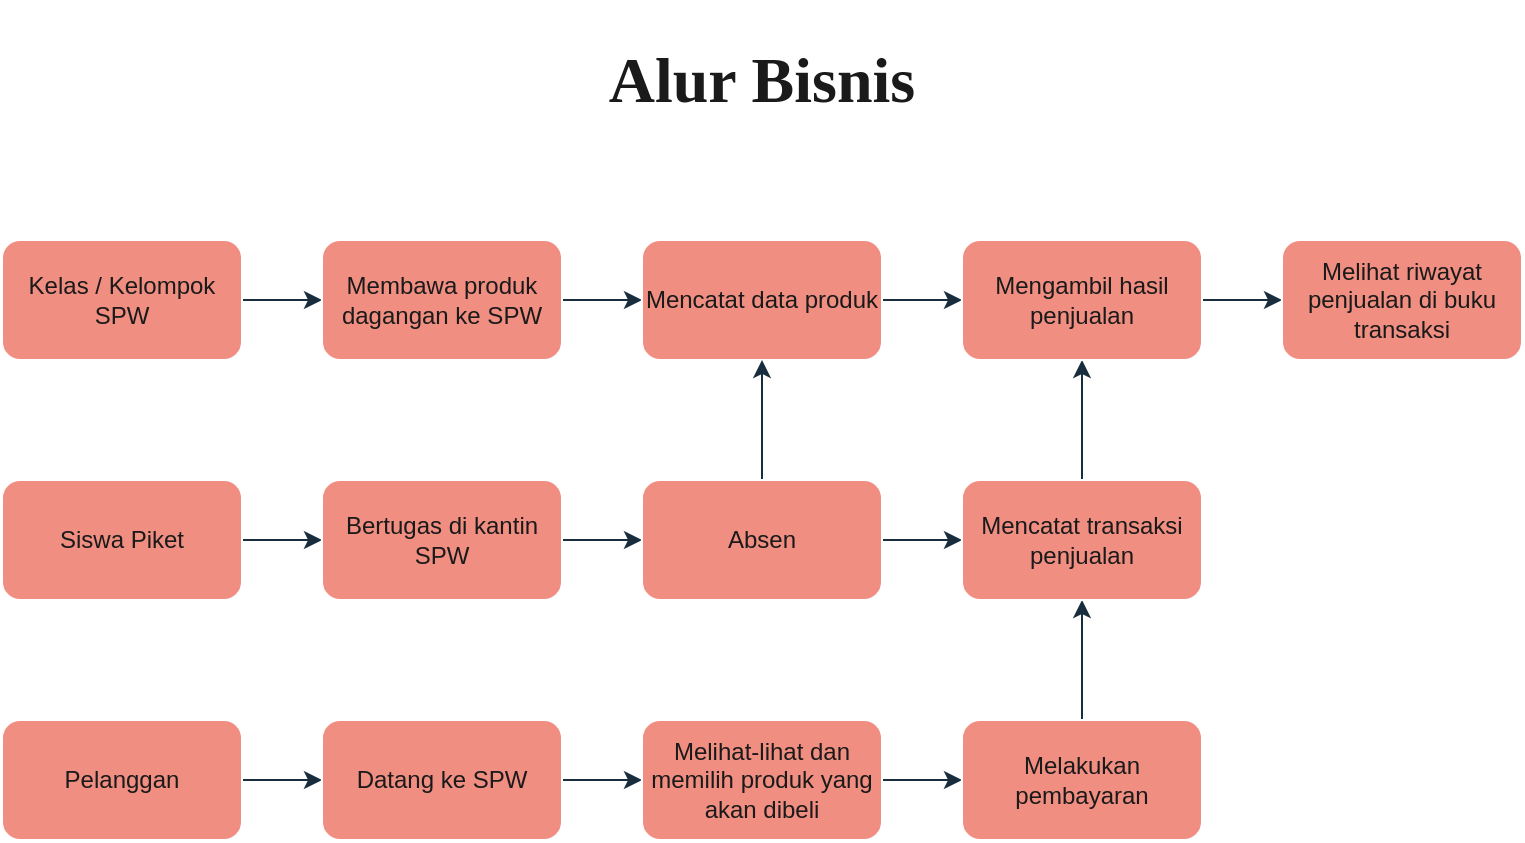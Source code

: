 <mxfile version="24.7.7" pages="2">
  <diagram name="Alur Bisnis" id="ZViVpzcrhZUnZwNmErl8">
    <mxGraphModel dx="1161" dy="668" grid="0" gridSize="10" guides="1" tooltips="1" connect="1" arrows="1" fold="1" page="1" pageScale="1" pageWidth="1169" pageHeight="827" math="0" shadow="0">
      <root>
        <mxCell id="0" />
        <mxCell id="1" parent="0" />
        <mxCell id="BjcWfent5QlHq0213xH6-78" value="Alur Bisnis" style="text;html=1;align=center;verticalAlign=middle;whiteSpace=wrap;rounded=0;fontColor=#1A1A1A;labelBackgroundColor=none;fontSize=32;fontStyle=1;fontFamily=Tahoma;" vertex="1" parent="1">
          <mxGeometry x="40" y="82" width="760" height="80" as="geometry" />
        </mxCell>
        <mxCell id="iWiuSkiF_QPGQXCER2MS-2" value="" style="edgeStyle=orthogonalEdgeStyle;rounded=0;orthogonalLoop=1;jettySize=auto;html=1;strokeColor=#182E3E;fontColor=default;labelBackgroundColor=none;" edge="1" parent="1" source="AtF35gPfg6CVrWAvLp3C-1" target="iWiuSkiF_QPGQXCER2MS-1">
          <mxGeometry relative="1" as="geometry" />
        </mxCell>
        <mxCell id="AtF35gPfg6CVrWAvLp3C-1" value="Pelanggan" style="rounded=1;whiteSpace=wrap;html=1;strokeColor=#FFFFFF;fontColor=#1A1A1A;fillColor=#F08E81;labelBackgroundColor=none;" vertex="1" parent="1">
          <mxGeometry x="40" y="442" width="120" height="60" as="geometry" />
        </mxCell>
        <mxCell id="iWiuSkiF_QPGQXCER2MS-4" value="" style="edgeStyle=orthogonalEdgeStyle;rounded=0;orthogonalLoop=1;jettySize=auto;html=1;strokeColor=#182E3E;fontColor=default;labelBackgroundColor=none;" edge="1" parent="1" source="iWiuSkiF_QPGQXCER2MS-1" target="iWiuSkiF_QPGQXCER2MS-3">
          <mxGeometry relative="1" as="geometry" />
        </mxCell>
        <mxCell id="iWiuSkiF_QPGQXCER2MS-1" value="Datang ke SPW" style="whiteSpace=wrap;html=1;fillColor=#F08E81;strokeColor=#FFFFFF;fontColor=#1A1A1A;rounded=1;labelBackgroundColor=none;" vertex="1" parent="1">
          <mxGeometry x="200" y="442" width="120" height="60" as="geometry" />
        </mxCell>
        <mxCell id="iWiuSkiF_QPGQXCER2MS-6" value="" style="edgeStyle=orthogonalEdgeStyle;rounded=0;orthogonalLoop=1;jettySize=auto;html=1;strokeColor=#182E3E;fontColor=default;labelBackgroundColor=none;" edge="1" parent="1" source="iWiuSkiF_QPGQXCER2MS-3" target="iWiuSkiF_QPGQXCER2MS-5">
          <mxGeometry relative="1" as="geometry" />
        </mxCell>
        <mxCell id="iWiuSkiF_QPGQXCER2MS-3" value="Melihat-lihat dan memilih produk yang akan dibeli" style="whiteSpace=wrap;html=1;fillColor=#F08E81;strokeColor=#FFFFFF;fontColor=#1A1A1A;rounded=1;labelBackgroundColor=none;" vertex="1" parent="1">
          <mxGeometry x="360" y="442" width="120" height="60" as="geometry" />
        </mxCell>
        <mxCell id="iWiuSkiF_QPGQXCER2MS-21" style="edgeStyle=orthogonalEdgeStyle;rounded=0;orthogonalLoop=1;jettySize=auto;html=1;strokeColor=#182E3E;fontColor=default;labelBackgroundColor=none;" edge="1" parent="1" source="iWiuSkiF_QPGQXCER2MS-5" target="iWiuSkiF_QPGQXCER2MS-19">
          <mxGeometry relative="1" as="geometry" />
        </mxCell>
        <mxCell id="iWiuSkiF_QPGQXCER2MS-5" value="Melakukan pembayaran" style="whiteSpace=wrap;html=1;fillColor=#F08E81;strokeColor=#FFFFFF;fontColor=#1A1A1A;rounded=1;labelBackgroundColor=none;" vertex="1" parent="1">
          <mxGeometry x="520" y="442" width="120" height="60" as="geometry" />
        </mxCell>
        <mxCell id="iWiuSkiF_QPGQXCER2MS-9" value="" style="edgeStyle=orthogonalEdgeStyle;rounded=0;orthogonalLoop=1;jettySize=auto;html=1;strokeColor=#182E3E;fontColor=default;labelBackgroundColor=none;" edge="1" parent="1" source="iWiuSkiF_QPGQXCER2MS-7" target="iWiuSkiF_QPGQXCER2MS-8">
          <mxGeometry relative="1" as="geometry" />
        </mxCell>
        <mxCell id="iWiuSkiF_QPGQXCER2MS-7" value="Kelas / Kelompok SPW" style="rounded=1;whiteSpace=wrap;html=1;strokeColor=#FFFFFF;fontColor=#1A1A1A;fillColor=#F08E81;labelBackgroundColor=none;" vertex="1" parent="1">
          <mxGeometry x="40" y="202" width="120" height="60" as="geometry" />
        </mxCell>
        <mxCell id="iWiuSkiF_QPGQXCER2MS-11" value="" style="edgeStyle=orthogonalEdgeStyle;rounded=0;orthogonalLoop=1;jettySize=auto;html=1;strokeColor=#182E3E;fontColor=default;labelBackgroundColor=none;" edge="1" parent="1" source="iWiuSkiF_QPGQXCER2MS-8" target="iWiuSkiF_QPGQXCER2MS-10">
          <mxGeometry relative="1" as="geometry" />
        </mxCell>
        <mxCell id="iWiuSkiF_QPGQXCER2MS-8" value="Membawa produk dagangan ke SPW" style="whiteSpace=wrap;html=1;fillColor=#F08E81;strokeColor=#FFFFFF;fontColor=#1A1A1A;rounded=1;labelBackgroundColor=none;" vertex="1" parent="1">
          <mxGeometry x="200" y="202" width="120" height="60" as="geometry" />
        </mxCell>
        <mxCell id="iWiuSkiF_QPGQXCER2MS-23" value="" style="edgeStyle=orthogonalEdgeStyle;rounded=0;orthogonalLoop=1;jettySize=auto;html=1;strokeColor=#182E3E;fontColor=default;labelBackgroundColor=none;" edge="1" parent="1" source="iWiuSkiF_QPGQXCER2MS-10" target="iWiuSkiF_QPGQXCER2MS-22">
          <mxGeometry relative="1" as="geometry" />
        </mxCell>
        <mxCell id="iWiuSkiF_QPGQXCER2MS-10" value="Mencatat data produk" style="whiteSpace=wrap;html=1;fillColor=#F08E81;strokeColor=#FFFFFF;fontColor=#1A1A1A;rounded=1;labelBackgroundColor=none;" vertex="1" parent="1">
          <mxGeometry x="360" y="202" width="120" height="60" as="geometry" />
        </mxCell>
        <mxCell id="iWiuSkiF_QPGQXCER2MS-14" value="" style="edgeStyle=orthogonalEdgeStyle;rounded=0;orthogonalLoop=1;jettySize=auto;html=1;strokeColor=#182E3E;fontColor=default;labelBackgroundColor=none;" edge="1" parent="1" source="iWiuSkiF_QPGQXCER2MS-12" target="iWiuSkiF_QPGQXCER2MS-13">
          <mxGeometry relative="1" as="geometry" />
        </mxCell>
        <mxCell id="iWiuSkiF_QPGQXCER2MS-12" value="Siswa Piket" style="rounded=1;whiteSpace=wrap;html=1;strokeColor=#FFFFFF;fontColor=#1A1A1A;fillColor=#F08E81;labelBackgroundColor=none;" vertex="1" parent="1">
          <mxGeometry x="40" y="322" width="120" height="60" as="geometry" />
        </mxCell>
        <mxCell id="iWiuSkiF_QPGQXCER2MS-17" value="" style="edgeStyle=orthogonalEdgeStyle;rounded=0;orthogonalLoop=1;jettySize=auto;html=1;strokeColor=#182E3E;fontColor=default;labelBackgroundColor=none;" edge="1" parent="1" source="iWiuSkiF_QPGQXCER2MS-13" target="iWiuSkiF_QPGQXCER2MS-16">
          <mxGeometry relative="1" as="geometry" />
        </mxCell>
        <mxCell id="iWiuSkiF_QPGQXCER2MS-13" value="Bertugas di kantin SPW" style="rounded=1;whiteSpace=wrap;html=1;strokeColor=#FFFFFF;fontColor=#1A1A1A;fillColor=#F08E81;labelBackgroundColor=none;" vertex="1" parent="1">
          <mxGeometry x="200" y="322" width="120" height="60" as="geometry" />
        </mxCell>
        <mxCell id="iWiuSkiF_QPGQXCER2MS-18" style="edgeStyle=orthogonalEdgeStyle;rounded=0;orthogonalLoop=1;jettySize=auto;html=1;strokeColor=#182E3E;fontColor=default;labelBackgroundColor=none;" edge="1" parent="1" source="iWiuSkiF_QPGQXCER2MS-16" target="iWiuSkiF_QPGQXCER2MS-10">
          <mxGeometry relative="1" as="geometry" />
        </mxCell>
        <mxCell id="iWiuSkiF_QPGQXCER2MS-20" value="" style="edgeStyle=orthogonalEdgeStyle;rounded=0;orthogonalLoop=1;jettySize=auto;html=1;strokeColor=#182E3E;fontColor=default;labelBackgroundColor=none;" edge="1" parent="1" source="iWiuSkiF_QPGQXCER2MS-16" target="iWiuSkiF_QPGQXCER2MS-19">
          <mxGeometry relative="1" as="geometry" />
        </mxCell>
        <mxCell id="iWiuSkiF_QPGQXCER2MS-16" value="Absen" style="rounded=1;whiteSpace=wrap;html=1;strokeColor=#FFFFFF;fontColor=#1A1A1A;fillColor=#F08E81;labelBackgroundColor=none;" vertex="1" parent="1">
          <mxGeometry x="360" y="322" width="120" height="60" as="geometry" />
        </mxCell>
        <mxCell id="iWiuSkiF_QPGQXCER2MS-25" style="edgeStyle=orthogonalEdgeStyle;rounded=0;orthogonalLoop=1;jettySize=auto;html=1;strokeColor=#182E3E;fontColor=default;labelBackgroundColor=none;" edge="1" parent="1" source="iWiuSkiF_QPGQXCER2MS-19" target="iWiuSkiF_QPGQXCER2MS-22">
          <mxGeometry relative="1" as="geometry" />
        </mxCell>
        <mxCell id="iWiuSkiF_QPGQXCER2MS-19" value="Mencatat transaksi penjualan" style="rounded=1;whiteSpace=wrap;html=1;strokeColor=#FFFFFF;fontColor=#1A1A1A;fillColor=#F08E81;labelBackgroundColor=none;" vertex="1" parent="1">
          <mxGeometry x="520" y="322" width="120" height="60" as="geometry" />
        </mxCell>
        <mxCell id="iWiuSkiF_QPGQXCER2MS-27" value="" style="edgeStyle=orthogonalEdgeStyle;rounded=0;orthogonalLoop=1;jettySize=auto;html=1;strokeColor=#182E3E;fontColor=default;labelBackgroundColor=none;" edge="1" parent="1" source="iWiuSkiF_QPGQXCER2MS-22" target="iWiuSkiF_QPGQXCER2MS-26">
          <mxGeometry relative="1" as="geometry" />
        </mxCell>
        <mxCell id="iWiuSkiF_QPGQXCER2MS-22" value="Mengambil hasil penjualan" style="whiteSpace=wrap;html=1;fillColor=#F08E81;strokeColor=#FFFFFF;fontColor=#1A1A1A;rounded=1;labelBackgroundColor=none;" vertex="1" parent="1">
          <mxGeometry x="520" y="202" width="120" height="60" as="geometry" />
        </mxCell>
        <mxCell id="iWiuSkiF_QPGQXCER2MS-26" value="Melihat riwayat penjualan di buku transaksi" style="whiteSpace=wrap;html=1;fillColor=#F08E81;strokeColor=#FFFFFF;fontColor=#1A1A1A;rounded=1;labelBackgroundColor=none;" vertex="1" parent="1">
          <mxGeometry x="680" y="202" width="120" height="60" as="geometry" />
        </mxCell>
      </root>
    </mxGraphModel>
  </diagram>
  <diagram id="L0Y40gwJOBuBKOhO_zKJ" name="Alur Sistem">
    <mxGraphModel dx="1639" dy="942" grid="1" gridSize="10" guides="1" tooltips="1" connect="1" arrows="1" fold="1" page="1" pageScale="1" pageWidth="1169" pageHeight="1654" math="0" shadow="0">
      <root>
        <mxCell id="0" />
        <mxCell id="1" parent="0" />
        <mxCell id="7qRx6H55jZrCPmU6lG5m-54" value="" style="edgeStyle=orthogonalEdgeStyle;rounded=0;orthogonalLoop=1;jettySize=auto;html=1;labelBackgroundColor=none;strokeColor=#182E3E;fontColor=default;fontSize=14;" edge="1" parent="1" target="7qRx6H55jZrCPmU6lG5m-59">
          <mxGeometry relative="1" as="geometry">
            <mxPoint x="180" y="370" as="sourcePoint" />
          </mxGeometry>
        </mxCell>
        <mxCell id="7qRx6H55jZrCPmU6lG5m-55" value="Public user" style="rounded=1;whiteSpace=wrap;html=1;labelBackgroundColor=none;fillColor=#F08E81;strokeColor=#FFFFFF;fontColor=#1A1A1A;fontSize=14;" vertex="1" parent="1">
          <mxGeometry x="80" y="340" width="120" height="60" as="geometry" />
        </mxCell>
        <mxCell id="7qRx6H55jZrCPmU6lG5m-56" value="" style="edgeStyle=orthogonalEdgeStyle;rounded=0;orthogonalLoop=1;jettySize=auto;html=1;labelBackgroundColor=none;strokeColor=#182E3E;fontColor=default;fontSize=14;" edge="1" parent="1" source="7qRx6H55jZrCPmU6lG5m-59" target="7qRx6H55jZrCPmU6lG5m-61">
          <mxGeometry relative="1" as="geometry">
            <mxPoint x="380" y="450" as="targetPoint" />
            <Array as="points">
              <mxPoint x="380" y="370" />
              <mxPoint x="380" y="470" />
            </Array>
          </mxGeometry>
        </mxCell>
        <mxCell id="7qRx6H55jZrCPmU6lG5m-57" style="edgeStyle=orthogonalEdgeStyle;rounded=0;orthogonalLoop=1;jettySize=auto;html=1;entryX=0;entryY=0.5;entryDx=0;entryDy=0;labelBackgroundColor=none;strokeColor=#182E3E;fontColor=default;fontSize=14;" edge="1" parent="1" source="7qRx6H55jZrCPmU6lG5m-59" target="7qRx6H55jZrCPmU6lG5m-63">
          <mxGeometry relative="1" as="geometry" />
        </mxCell>
        <mxCell id="7qRx6H55jZrCPmU6lG5m-58" style="edgeStyle=orthogonalEdgeStyle;rounded=0;orthogonalLoop=1;jettySize=auto;html=1;entryX=0;entryY=0.5;entryDx=0;entryDy=0;labelBackgroundColor=none;strokeColor=#182E3E;fontColor=default;fontSize=14;" edge="1" parent="1" source="7qRx6H55jZrCPmU6lG5m-59" target="7qRx6H55jZrCPmU6lG5m-65">
          <mxGeometry relative="1" as="geometry" />
        </mxCell>
        <mxCell id="7qRx6H55jZrCPmU6lG5m-59" value="Homepage" style="whiteSpace=wrap;html=1;rounded=1;labelBackgroundColor=none;fillColor=#F08E81;strokeColor=#FFFFFF;fontColor=#1A1A1A;fontSize=14;" vertex="1" parent="1">
          <mxGeometry x="240" y="340" width="120" height="60" as="geometry" />
        </mxCell>
        <mxCell id="7qRx6H55jZrCPmU6lG5m-60" value="" style="edgeStyle=orthogonalEdgeStyle;rounded=0;orthogonalLoop=1;jettySize=auto;html=1;labelBackgroundColor=none;strokeColor=#182E3E;fontColor=default;fontSize=14;" edge="1" parent="1" source="7qRx6H55jZrCPmU6lG5m-61" target="7qRx6H55jZrCPmU6lG5m-70">
          <mxGeometry relative="1" as="geometry" />
        </mxCell>
        <mxCell id="7qRx6H55jZrCPmU6lG5m-61" value="Katalog Produk" style="whiteSpace=wrap;html=1;rounded=1;labelBackgroundColor=none;fillColor=#F08E81;strokeColor=#FFFFFF;fontColor=#1A1A1A;fontSize=14;" vertex="1" parent="1">
          <mxGeometry x="400" y="440" width="120" height="60" as="geometry" />
        </mxCell>
        <mxCell id="7qRx6H55jZrCPmU6lG5m-62" style="edgeStyle=orthogonalEdgeStyle;rounded=0;orthogonalLoop=1;jettySize=auto;html=1;labelBackgroundColor=none;strokeColor=#182E3E;fontColor=default;fontSize=14;" edge="1" parent="1" source="7qRx6H55jZrCPmU6lG5m-63" target="7qRx6H55jZrCPmU6lG5m-65">
          <mxGeometry relative="1" as="geometry" />
        </mxCell>
        <mxCell id="7qRx6H55jZrCPmU6lG5m-63" value="Registrasi" style="whiteSpace=wrap;html=1;rounded=1;labelBackgroundColor=none;fillColor=#F08E81;strokeColor=#FFFFFF;fontColor=#1A1A1A;fontSize=14;" vertex="1" parent="1">
          <mxGeometry x="400" y="240" width="120" height="60" as="geometry" />
        </mxCell>
        <mxCell id="7qRx6H55jZrCPmU6lG5m-64" style="edgeStyle=orthogonalEdgeStyle;rounded=0;orthogonalLoop=1;jettySize=auto;html=1;labelBackgroundColor=none;strokeColor=#182E3E;fontColor=default;fontSize=14;" edge="1" parent="1" source="7qRx6H55jZrCPmU6lG5m-65" target="7qRx6H55jZrCPmU6lG5m-61">
          <mxGeometry relative="1" as="geometry" />
        </mxCell>
        <mxCell id="7qRx6H55jZrCPmU6lG5m-65" value="Login" style="whiteSpace=wrap;html=1;rounded=1;labelBackgroundColor=none;fillColor=#F08E81;strokeColor=#FFFFFF;fontColor=#1A1A1A;fontSize=14;" vertex="1" parent="1">
          <mxGeometry x="400" y="340" width="120" height="60" as="geometry" />
        </mxCell>
        <mxCell id="7qRx6H55jZrCPmU6lG5m-66" value="" style="edgeStyle=orthogonalEdgeStyle;rounded=0;orthogonalLoop=1;jettySize=auto;html=1;labelBackgroundColor=none;strokeColor=#182E3E;fontColor=default;fontSize=14;" edge="1" parent="1" source="7qRx6H55jZrCPmU6lG5m-70" target="7qRx6H55jZrCPmU6lG5m-71">
          <mxGeometry relative="1" as="geometry" />
        </mxCell>
        <mxCell id="7qRx6H55jZrCPmU6lG5m-67" value="Yes" style="edgeLabel;html=1;align=center;verticalAlign=middle;resizable=0;points=[];labelBackgroundColor=none;fontColor=#1A1A1A;fontSize=14;" vertex="1" connectable="0" parent="7qRx6H55jZrCPmU6lG5m-66">
          <mxGeometry x="-0.314" y="1" relative="1" as="geometry">
            <mxPoint x="-4" y="-9" as="offset" />
          </mxGeometry>
        </mxCell>
        <mxCell id="7qRx6H55jZrCPmU6lG5m-68" style="edgeStyle=orthogonalEdgeStyle;rounded=0;orthogonalLoop=1;jettySize=auto;html=1;labelBackgroundColor=none;strokeColor=#182E3E;fontColor=default;fontSize=14;" edge="1" parent="1" source="7qRx6H55jZrCPmU6lG5m-70" target="7qRx6H55jZrCPmU6lG5m-61">
          <mxGeometry relative="1" as="geometry">
            <Array as="points">
              <mxPoint x="600" y="530" />
              <mxPoint x="460" y="530" />
            </Array>
          </mxGeometry>
        </mxCell>
        <mxCell id="7qRx6H55jZrCPmU6lG5m-69" value="No" style="edgeLabel;html=1;align=center;verticalAlign=middle;resizable=0;points=[];labelBackgroundColor=none;fontColor=#1A1A1A;fontSize=14;" vertex="1" connectable="0" parent="7qRx6H55jZrCPmU6lG5m-68">
          <mxGeometry x="-0.91" y="-1" relative="1" as="geometry">
            <mxPoint x="-9" y="1" as="offset" />
          </mxGeometry>
        </mxCell>
        <mxCell id="7qRx6H55jZrCPmU6lG5m-70" value="Logged&lt;div&gt;in?&lt;/div&gt;" style="rhombus;whiteSpace=wrap;html=1;rounded=1;labelBackgroundColor=none;fillColor=#F08E81;strokeColor=#FFFFFF;fontColor=#1A1A1A;fontSize=14;" vertex="1" parent="1">
          <mxGeometry x="560" y="430" width="80" height="80" as="geometry" />
        </mxCell>
        <mxCell id="7qRx6H55jZrCPmU6lG5m-71" value="Order Produk" style="whiteSpace=wrap;html=1;rounded=1;labelBackgroundColor=none;fillColor=#F08E81;strokeColor=#FFFFFF;fontColor=#1A1A1A;fontSize=14;" vertex="1" parent="1">
          <mxGeometry x="680" y="440" width="120" height="60" as="geometry" />
        </mxCell>
        <mxCell id="7qRx6H55jZrCPmU6lG5m-72" value="" style="edgeStyle=orthogonalEdgeStyle;rounded=0;orthogonalLoop=1;jettySize=auto;html=1;labelBackgroundColor=none;strokeColor=#182E3E;fontColor=default;fontSize=14;" edge="1" parent="1" source="7qRx6H55jZrCPmU6lG5m-73" target="7qRx6H55jZrCPmU6lG5m-76">
          <mxGeometry relative="1" as="geometry" />
        </mxCell>
        <mxCell id="7qRx6H55jZrCPmU6lG5m-73" value="Kelas" style="rounded=1;whiteSpace=wrap;html=1;labelBackgroundColor=none;fillColor=#F08E81;strokeColor=#FFFFFF;fontColor=#1A1A1A;fontSize=14;" vertex="1" parent="1">
          <mxGeometry x="80" y="600" width="120" height="60" as="geometry" />
        </mxCell>
        <mxCell id="7qRx6H55jZrCPmU6lG5m-74" value="" style="edgeStyle=orthogonalEdgeStyle;rounded=0;orthogonalLoop=1;jettySize=auto;html=1;labelBackgroundColor=none;strokeColor=#182E3E;fontColor=default;fontSize=14;" edge="1" parent="1" source="7qRx6H55jZrCPmU6lG5m-76" target="7qRx6H55jZrCPmU6lG5m-78">
          <mxGeometry relative="1" as="geometry" />
        </mxCell>
        <mxCell id="7qRx6H55jZrCPmU6lG5m-75" value="" style="edgeStyle=orthogonalEdgeStyle;rounded=0;orthogonalLoop=1;jettySize=auto;html=1;labelBackgroundColor=none;strokeColor=#182E3E;fontColor=default;fontSize=14;" edge="1" parent="1" source="7qRx6H55jZrCPmU6lG5m-76" target="7qRx6H55jZrCPmU6lG5m-83">
          <mxGeometry relative="1" as="geometry">
            <Array as="points">
              <mxPoint x="300" y="750" />
            </Array>
          </mxGeometry>
        </mxCell>
        <mxCell id="7qRx6H55jZrCPmU6lG5m-76" value="Homepage" style="rounded=1;whiteSpace=wrap;html=1;labelBackgroundColor=none;fillColor=#F08E81;strokeColor=#FFFFFF;fontColor=#1A1A1A;fontSize=14;" vertex="1" parent="1">
          <mxGeometry x="240" y="600" width="120" height="60" as="geometry" />
        </mxCell>
        <mxCell id="7qRx6H55jZrCPmU6lG5m-77" value="" style="edgeStyle=orthogonalEdgeStyle;rounded=0;orthogonalLoop=1;jettySize=auto;html=1;labelBackgroundColor=none;strokeColor=#182E3E;fontColor=default;fontSize=14;" edge="1" parent="1" source="7qRx6H55jZrCPmU6lG5m-78" target="7qRx6H55jZrCPmU6lG5m-81">
          <mxGeometry relative="1" as="geometry" />
        </mxCell>
        <mxCell id="7qRx6H55jZrCPmU6lG5m-78" value="Login" style="rounded=1;whiteSpace=wrap;html=1;labelBackgroundColor=none;fillColor=#F08E81;strokeColor=#FFFFFF;fontColor=#1A1A1A;fontSize=14;" vertex="1" parent="1">
          <mxGeometry x="400" y="600" width="120" height="60" as="geometry" />
        </mxCell>
        <mxCell id="7qRx6H55jZrCPmU6lG5m-79" style="edgeStyle=orthogonalEdgeStyle;rounded=0;orthogonalLoop=1;jettySize=auto;html=1;labelBackgroundColor=none;strokeColor=#182E3E;fontColor=default;fontSize=14;" edge="1" parent="1" source="7qRx6H55jZrCPmU6lG5m-81" target="7qRx6H55jZrCPmU6lG5m-83">
          <mxGeometry relative="1" as="geometry">
            <Array as="points">
              <mxPoint x="620" y="750" />
            </Array>
          </mxGeometry>
        </mxCell>
        <mxCell id="7qRx6H55jZrCPmU6lG5m-80" value="" style="edgeStyle=orthogonalEdgeStyle;rounded=0;orthogonalLoop=1;jettySize=auto;html=1;labelBackgroundColor=none;strokeColor=#182E3E;fontColor=default;fontSize=14;" edge="1" parent="1" source="7qRx6H55jZrCPmU6lG5m-81" target="7qRx6H55jZrCPmU6lG5m-100">
          <mxGeometry relative="1" as="geometry" />
        </mxCell>
        <mxCell id="cpJ3LTayiHr7peC4CZ-R-2" style="edgeStyle=orthogonalEdgeStyle;rounded=0;orthogonalLoop=1;jettySize=auto;html=1;strokeColor=#182E3E;fontColor=#1A1A1A;" edge="1" parent="1" source="7qRx6H55jZrCPmU6lG5m-81" target="7qRx6H55jZrCPmU6lG5m-102">
          <mxGeometry relative="1" as="geometry">
            <Array as="points">
              <mxPoint x="620" y="750" />
              <mxPoint x="940" y="750" />
            </Array>
          </mxGeometry>
        </mxCell>
        <mxCell id="7qRx6H55jZrCPmU6lG5m-81" value="Dashboard" style="rounded=1;whiteSpace=wrap;html=1;labelBackgroundColor=none;fillColor=#F08E81;strokeColor=#FFFFFF;fontColor=#1A1A1A;fontSize=14;" vertex="1" parent="1">
          <mxGeometry x="560" y="600" width="120" height="60" as="geometry" />
        </mxCell>
        <mxCell id="7qRx6H55jZrCPmU6lG5m-82" value="" style="edgeStyle=orthogonalEdgeStyle;rounded=0;orthogonalLoop=1;jettySize=auto;html=1;labelBackgroundColor=none;strokeColor=#182E3E;fontColor=default;fontSize=14;" edge="1" parent="1" source="7qRx6H55jZrCPmU6lG5m-83" target="7qRx6H55jZrCPmU6lG5m-89">
          <mxGeometry relative="1" as="geometry" />
        </mxCell>
        <mxCell id="7qRx6H55jZrCPmU6lG5m-83" value="Katalog produk" style="whiteSpace=wrap;html=1;rounded=1;labelBackgroundColor=none;fillColor=#F08E81;strokeColor=#FFFFFF;fontColor=#1A1A1A;fontSize=14;" vertex="1" parent="1">
          <mxGeometry x="400" y="720" width="120" height="60" as="geometry" />
        </mxCell>
        <mxCell id="7qRx6H55jZrCPmU6lG5m-84" style="edgeStyle=orthogonalEdgeStyle;rounded=0;orthogonalLoop=1;jettySize=auto;html=1;labelBackgroundColor=none;strokeColor=#182E3E;fontColor=default;fontSize=14;" edge="1" parent="1" source="7qRx6H55jZrCPmU6lG5m-89" target="7qRx6H55jZrCPmU6lG5m-83">
          <mxGeometry relative="1" as="geometry">
            <Array as="points">
              <mxPoint x="360" y="880" />
              <mxPoint x="360" y="750" />
            </Array>
          </mxGeometry>
        </mxCell>
        <mxCell id="7qRx6H55jZrCPmU6lG5m-85" value="No" style="edgeLabel;html=1;align=center;verticalAlign=middle;resizable=0;points=[];labelBackgroundColor=none;fontColor=#1A1A1A;fontSize=14;" vertex="1" connectable="0" parent="7qRx6H55jZrCPmU6lG5m-84">
          <mxGeometry x="-0.85" y="-1" relative="1" as="geometry">
            <mxPoint x="7" y="-9" as="offset" />
          </mxGeometry>
        </mxCell>
        <mxCell id="7qRx6H55jZrCPmU6lG5m-86" value="" style="edgeStyle=orthogonalEdgeStyle;rounded=0;orthogonalLoop=1;jettySize=auto;html=1;labelBackgroundColor=none;strokeColor=#182E3E;fontColor=default;fontSize=14;" edge="1" parent="1" source="7qRx6H55jZrCPmU6lG5m-89" target="7qRx6H55jZrCPmU6lG5m-90">
          <mxGeometry relative="1" as="geometry" />
        </mxCell>
        <mxCell id="7qRx6H55jZrCPmU6lG5m-87" value="Yes" style="edgeLabel;html=1;align=center;verticalAlign=middle;resizable=0;points=[];labelBackgroundColor=none;fontColor=#1A1A1A;fontSize=14;" vertex="1" connectable="0" parent="7qRx6H55jZrCPmU6lG5m-86">
          <mxGeometry x="-0.417" relative="1" as="geometry">
            <mxPoint x="-8" y="-10" as="offset" />
          </mxGeometry>
        </mxCell>
        <mxCell id="7qRx6H55jZrCPmU6lG5m-88" style="edgeStyle=orthogonalEdgeStyle;rounded=0;orthogonalLoop=1;jettySize=auto;html=1;labelBackgroundColor=none;strokeColor=#182E3E;fontColor=default;fontSize=14;" edge="1" parent="1" source="7qRx6H55jZrCPmU6lG5m-89" target="7qRx6H55jZrCPmU6lG5m-94">
          <mxGeometry relative="1" as="geometry">
            <Array as="points">
              <mxPoint x="530" y="880" />
              <mxPoint x="530" y="990" />
            </Array>
          </mxGeometry>
        </mxCell>
        <mxCell id="7qRx6H55jZrCPmU6lG5m-89" value="Logged&lt;div&gt;in?&lt;/div&gt;" style="rhombus;whiteSpace=wrap;html=1;rounded=1;labelBackgroundColor=none;fillColor=#F08E81;strokeColor=#FFFFFF;fontColor=#1A1A1A;fontSize=14;" vertex="1" parent="1">
          <mxGeometry x="420" y="840" width="80" height="80" as="geometry" />
        </mxCell>
        <mxCell id="7qRx6H55jZrCPmU6lG5m-90" value="Menambah produk" style="whiteSpace=wrap;html=1;rounded=1;labelBackgroundColor=none;fillColor=#F08E81;strokeColor=#FFFFFF;fontColor=#1A1A1A;fontSize=14;" vertex="1" parent="1">
          <mxGeometry x="560" y="850" width="120" height="60" as="geometry" />
        </mxCell>
        <mxCell id="7qRx6H55jZrCPmU6lG5m-91" value="" style="edgeStyle=orthogonalEdgeStyle;rounded=0;orthogonalLoop=1;jettySize=auto;html=1;labelBackgroundColor=none;strokeColor=#182E3E;fontColor=default;fontSize=14;" edge="1" parent="1" source="7qRx6H55jZrCPmU6lG5m-94" target="7qRx6H55jZrCPmU6lG5m-99">
          <mxGeometry relative="1" as="geometry" />
        </mxCell>
        <mxCell id="7qRx6H55jZrCPmU6lG5m-92" value="" style="edgeStyle=orthogonalEdgeStyle;rounded=0;orthogonalLoop=1;jettySize=auto;html=1;labelBackgroundColor=none;strokeColor=#182E3E;fontColor=default;fontSize=14;" edge="1" parent="1" source="7qRx6H55jZrCPmU6lG5m-94" target="7qRx6H55jZrCPmU6lG5m-103">
          <mxGeometry relative="1" as="geometry" />
        </mxCell>
        <mxCell id="7qRx6H55jZrCPmU6lG5m-93" value="" style="edgeStyle=orthogonalEdgeStyle;rounded=0;orthogonalLoop=1;jettySize=auto;html=1;labelBackgroundColor=none;strokeColor=#182E3E;fontColor=default;fontSize=14;" edge="1" parent="1" source="7qRx6H55jZrCPmU6lG5m-94" target="7qRx6H55jZrCPmU6lG5m-104">
          <mxGeometry relative="1" as="geometry" />
        </mxCell>
        <mxCell id="7qRx6H55jZrCPmU6lG5m-94" value="Detail Produk" style="whiteSpace=wrap;html=1;rounded=1;labelBackgroundColor=none;fillColor=#F08E81;strokeColor=#FFFFFF;fontColor=#1A1A1A;fontSize=14;" vertex="1" parent="1">
          <mxGeometry x="560" y="960" width="120" height="60" as="geometry" />
        </mxCell>
        <mxCell id="7qRx6H55jZrCPmU6lG5m-95" style="edgeStyle=orthogonalEdgeStyle;rounded=0;orthogonalLoop=1;jettySize=auto;html=1;labelBackgroundColor=none;strokeColor=#182E3E;fontColor=default;fontSize=14;" edge="1" parent="1" source="7qRx6H55jZrCPmU6lG5m-99" target="7qRx6H55jZrCPmU6lG5m-100">
          <mxGeometry relative="1" as="geometry" />
        </mxCell>
        <mxCell id="7qRx6H55jZrCPmU6lG5m-96" value="Belum" style="edgeLabel;html=1;align=center;verticalAlign=middle;resizable=0;points=[];labelBackgroundColor=none;fontColor=#1A1A1A;fontSize=14;" vertex="1" connectable="0" parent="7qRx6H55jZrCPmU6lG5m-95">
          <mxGeometry x="-0.859" y="1" relative="1" as="geometry">
            <mxPoint x="-29" y="21" as="offset" />
          </mxGeometry>
        </mxCell>
        <mxCell id="7qRx6H55jZrCPmU6lG5m-97" value="" style="edgeStyle=orthogonalEdgeStyle;rounded=0;orthogonalLoop=1;jettySize=auto;html=1;labelBackgroundColor=none;strokeColor=#182E3E;fontColor=default;fontSize=14;" edge="1" parent="1" source="7qRx6H55jZrCPmU6lG5m-99" target="7qRx6H55jZrCPmU6lG5m-102">
          <mxGeometry relative="1" as="geometry" />
        </mxCell>
        <mxCell id="7qRx6H55jZrCPmU6lG5m-98" value="Sudah" style="edgeLabel;html=1;align=center;verticalAlign=middle;resizable=0;points=[];labelBackgroundColor=none;fontColor=#1A1A1A;fontSize=14;" vertex="1" connectable="0" parent="7qRx6H55jZrCPmU6lG5m-97">
          <mxGeometry x="-0.339" y="2" relative="1" as="geometry">
            <mxPoint y="-8" as="offset" />
          </mxGeometry>
        </mxCell>
        <mxCell id="7qRx6H55jZrCPmU6lG5m-99" value="Sudah&lt;div style=&quot;font-size: 14px;&quot;&gt;absen?&lt;/div&gt;" style="rhombus;whiteSpace=wrap;html=1;rounded=1;labelBackgroundColor=none;fillColor=#F08E81;strokeColor=#FFFFFF;fontColor=#1A1A1A;fontSize=14;" vertex="1" parent="1">
          <mxGeometry x="740" y="950" width="80" height="80" as="geometry" />
        </mxCell>
        <mxCell id="7qRx6H55jZrCPmU6lG5m-100" value="Absen" style="rounded=1;whiteSpace=wrap;html=1;labelBackgroundColor=none;fillColor=#F08E81;strokeColor=#FFFFFF;fontColor=#1A1A1A;fontSize=14;" vertex="1" parent="1">
          <mxGeometry x="720" y="600" width="120" height="60" as="geometry" />
        </mxCell>
        <mxCell id="7qRx6H55jZrCPmU6lG5m-101" value="" style="edgeStyle=orthogonalEdgeStyle;rounded=0;orthogonalLoop=1;jettySize=auto;html=1;labelBackgroundColor=none;strokeColor=#182E3E;fontColor=default;fontSize=14;" edge="1" parent="1" source="7qRx6H55jZrCPmU6lG5m-102" target="7qRx6H55jZrCPmU6lG5m-105">
          <mxGeometry relative="1" as="geometry" />
        </mxCell>
        <mxCell id="7qRx6H55jZrCPmU6lG5m-102" value="Transaksi" style="whiteSpace=wrap;html=1;rounded=1;labelBackgroundColor=none;fillColor=#F08E81;strokeColor=#FFFFFF;fontColor=#1A1A1A;fontSize=14;" vertex="1" parent="1">
          <mxGeometry x="880" y="960" width="120" height="60" as="geometry" />
        </mxCell>
        <mxCell id="7qRx6H55jZrCPmU6lG5m-103" value="Edit Produk" style="whiteSpace=wrap;html=1;rounded=1;labelBackgroundColor=none;fillColor=#F08E81;strokeColor=#FFFFFF;fontColor=#1A1A1A;fontSize=14;" vertex="1" parent="1">
          <mxGeometry x="470" y="1070" width="120" height="60" as="geometry" />
        </mxCell>
        <mxCell id="7qRx6H55jZrCPmU6lG5m-104" value="Hapus Produk" style="whiteSpace=wrap;html=1;rounded=1;labelBackgroundColor=none;fillColor=#F08E81;strokeColor=#FFFFFF;fontColor=#1A1A1A;fontSize=14;" vertex="1" parent="1">
          <mxGeometry x="660" y="1070" width="120" height="60" as="geometry" />
        </mxCell>
        <mxCell id="7qRx6H55jZrCPmU6lG5m-105" value="Selesai Transaksi" style="whiteSpace=wrap;html=1;rounded=1;labelBackgroundColor=none;fillColor=#F08E81;strokeColor=#FFFFFF;fontColor=#1A1A1A;fontSize=14;" vertex="1" parent="1">
          <mxGeometry x="880" y="1070" width="120" height="60" as="geometry" />
        </mxCell>
        <mxCell id="7qRx6H55jZrCPmU6lG5m-106" value="Alur Sistem" style="text;html=1;align=center;verticalAlign=middle;whiteSpace=wrap;rounded=0;fontColor=#1A1A1A;labelBackgroundColor=none;fontSize=32;fontStyle=1;fontFamily=Tahoma;" vertex="1" parent="1">
          <mxGeometry x="80" y="120" width="920" height="80" as="geometry" />
        </mxCell>
      </root>
    </mxGraphModel>
  </diagram>
</mxfile>
